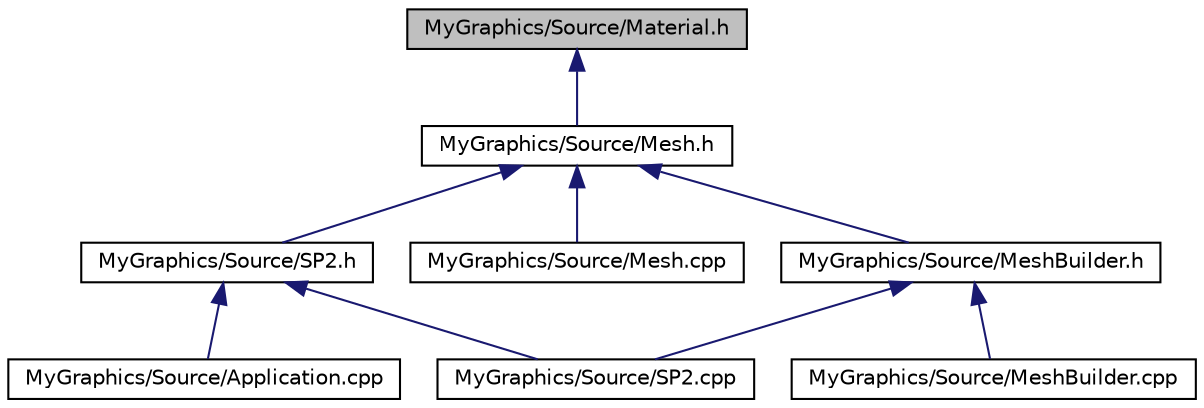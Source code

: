 digraph "MyGraphics/Source/Material.h"
{
  bgcolor="transparent";
  edge [fontname="Helvetica",fontsize="10",labelfontname="Helvetica",labelfontsize="10"];
  node [fontname="Helvetica",fontsize="10",shape=record];
  Node1 [label="MyGraphics/Source/Material.h",height=0.2,width=0.4,color="black", fillcolor="grey75", style="filled", fontcolor="black"];
  Node1 -> Node2 [dir="back",color="midnightblue",fontsize="10",style="solid",fontname="Helvetica"];
  Node2 [label="MyGraphics/Source/Mesh.h",height=0.2,width=0.4,color="black",URL="$Mesh_8h.html",tooltip="Codes to define rendering Mesh types. "];
  Node2 -> Node3 [dir="back",color="midnightblue",fontsize="10",style="solid",fontname="Helvetica"];
  Node3 [label="MyGraphics/Source/SP2.h",height=0.2,width=0.4,color="black",URL="$SP2_8h.html",tooltip="Main Header File for SP2. "];
  Node3 -> Node4 [dir="back",color="midnightblue",fontsize="10",style="solid",fontname="Helvetica"];
  Node4 [label="MyGraphics/Source/Application.cpp",height=0.2,width=0.4,color="black",URL="$Application_8cpp.html",tooltip="Codes to initiate and work the application. "];
  Node3 -> Node5 [dir="back",color="midnightblue",fontsize="10",style="solid",fontname="Helvetica"];
  Node5 [label="MyGraphics/Source/SP2.cpp",height=0.2,width=0.4,color="black",URL="$SP2_8cpp.html",tooltip="Codes to update and render the application. "];
  Node2 -> Node6 [dir="back",color="midnightblue",fontsize="10",style="solid",fontname="Helvetica"];
  Node6 [label="MyGraphics/Source/Mesh.cpp",height=0.2,width=0.4,color="black",URL="$Mesh_8cpp.html",tooltip="Codes to store meshes for making shapes. "];
  Node2 -> Node7 [dir="back",color="midnightblue",fontsize="10",style="solid",fontname="Helvetica"];
  Node7 [label="MyGraphics/Source/MeshBuilder.h",height=0.2,width=0.4,color="black",URL="$MeshBuilder_8h.html",tooltip="Codes to build Meshes from Mesh.h and Mesh.cpp. "];
  Node7 -> Node8 [dir="back",color="midnightblue",fontsize="10",style="solid",fontname="Helvetica"];
  Node8 [label="MyGraphics/Source/MeshBuilder.cpp",height=0.2,width=0.4,color="black",URL="$MeshBuilder_8cpp.html",tooltip="Codes to build the Mesh for using shapes. "];
  Node7 -> Node5 [dir="back",color="midnightblue",fontsize="10",style="solid",fontname="Helvetica"];
}
